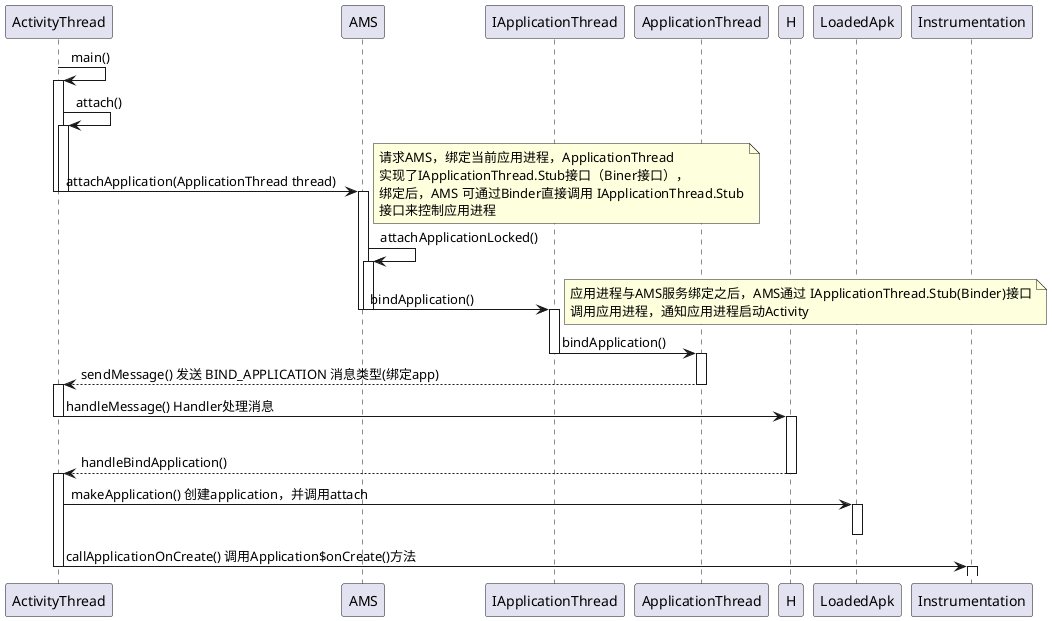 @startuml
'https://plantuml.com/sequence-diagram
'应用进程绑定AMS（建立Binder通信、创建Application）
participant ActivityThread
participant AMS
participant IApplicationThread
participant ApplicationThread
participant H
participant LoadedApk
participant Instrumentation

'activate ActivityThread
'activate IApplicationThread
'activate ApplicationThread
'activate AMS
'activate H
'activate LoadedApk
'activate Instrumentation


ActivityThread -> ActivityThread: main()
activate ActivityThread
ActivityThread -> ActivityThread: attach()
activate ActivityThread
ActivityThread -> AMS: attachApplication(ApplicationThread thread)
note right
    请求AMS，绑定当前应用进程，ApplicationThread
    实现了IApplicationThread.Stub接口（Biner接口），
    绑定后，AMS 可通过Binder直接调用 IApplicationThread.Stub
    接口来控制应用进程
end note
deactivate ActivityThread
deactivate ActivityThread

activate AMS
AMS -> AMS: attachApplicationLocked()
activate AMS

AMS -> IApplicationThread: bindApplication()
note right
    应用进程与AMS服务绑定之后，AMS通过 IApplicationThread.Stub(Binder)接口
    调用应用进程，通知应用进程启动Activity
end note
deactivate AMS
deactivate AMS

activate IApplicationThread
IApplicationThread -> ApplicationThread: bindApplication()
deactivate IApplicationThread

activate ApplicationThread
ApplicationThread --> ActivityThread: sendMessage() 发送 BIND_APPLICATION 消息类型(绑定app)
deactivate ApplicationThread

activate ActivityThread
ActivityThread -> H: handleMessage() Handler处理消息
deactivate ActivityThread

|||
activate H
H --> ActivityThread: handleBindApplication()
deactivate H

activate ActivityThread
ActivityThread -> LoadedApk: makeApplication() 创建application，并调用attach
activate LoadedApk
deactivate LoadedApk

ActivityThread -> Instrumentation: callApplicationOnCreate() 调用Application$onCreate()方法
deactivate ActivityThread
activate Instrumentation
deactivate Instrumentation

@enduml